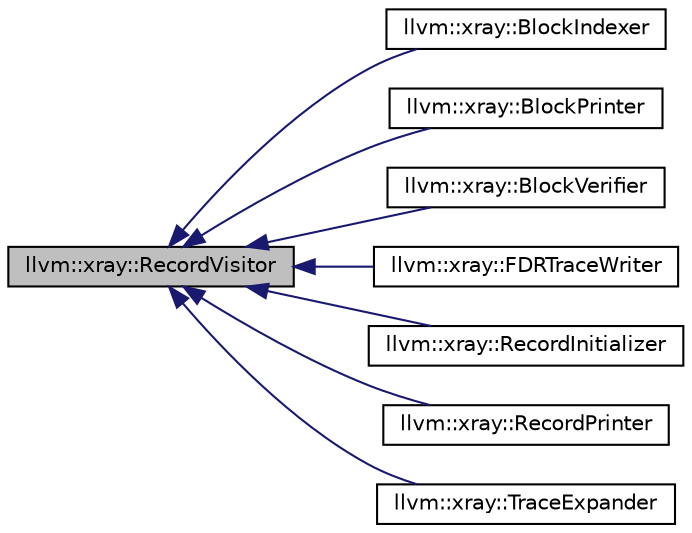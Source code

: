 digraph "llvm::xray::RecordVisitor"
{
 // LATEX_PDF_SIZE
  bgcolor="transparent";
  edge [fontname="Helvetica",fontsize="10",labelfontname="Helvetica",labelfontsize="10"];
  node [fontname="Helvetica",fontsize="10",shape=record];
  rankdir="LR";
  Node1 [label="llvm::xray::RecordVisitor",height=0.2,width=0.4,color="black", fillcolor="grey75", style="filled", fontcolor="black",tooltip=" "];
  Node1 -> Node2 [dir="back",color="midnightblue",fontsize="10",style="solid",fontname="Helvetica"];
  Node2 [label="llvm::xray::BlockIndexer",height=0.2,width=0.4,color="black",URL="$classllvm_1_1xray_1_1BlockIndexer.html",tooltip=" "];
  Node1 -> Node3 [dir="back",color="midnightblue",fontsize="10",style="solid",fontname="Helvetica"];
  Node3 [label="llvm::xray::BlockPrinter",height=0.2,width=0.4,color="black",URL="$classllvm_1_1xray_1_1BlockPrinter.html",tooltip=" "];
  Node1 -> Node4 [dir="back",color="midnightblue",fontsize="10",style="solid",fontname="Helvetica"];
  Node4 [label="llvm::xray::BlockVerifier",height=0.2,width=0.4,color="black",URL="$classllvm_1_1xray_1_1BlockVerifier.html",tooltip=" "];
  Node1 -> Node5 [dir="back",color="midnightblue",fontsize="10",style="solid",fontname="Helvetica"];
  Node5 [label="llvm::xray::FDRTraceWriter",height=0.2,width=0.4,color="black",URL="$classllvm_1_1xray_1_1FDRTraceWriter.html",tooltip="The FDRTraceWriter allows us to hand-craft an XRay Flight Data Recorder (FDR) mode log file."];
  Node1 -> Node6 [dir="back",color="midnightblue",fontsize="10",style="solid",fontname="Helvetica"];
  Node6 [label="llvm::xray::RecordInitializer",height=0.2,width=0.4,color="black",URL="$classllvm_1_1xray_1_1RecordInitializer.html",tooltip=" "];
  Node1 -> Node7 [dir="back",color="midnightblue",fontsize="10",style="solid",fontname="Helvetica"];
  Node7 [label="llvm::xray::RecordPrinter",height=0.2,width=0.4,color="black",URL="$classllvm_1_1xray_1_1RecordPrinter.html",tooltip=" "];
  Node1 -> Node8 [dir="back",color="midnightblue",fontsize="10",style="solid",fontname="Helvetica"];
  Node8 [label="llvm::xray::TraceExpander",height=0.2,width=0.4,color="black",URL="$classllvm_1_1xray_1_1TraceExpander.html",tooltip=" "];
}
